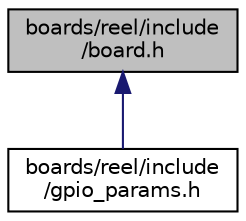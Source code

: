 digraph "boards/reel/include/board.h"
{
 // LATEX_PDF_SIZE
  edge [fontname="Helvetica",fontsize="10",labelfontname="Helvetica",labelfontsize="10"];
  node [fontname="Helvetica",fontsize="10",shape=record];
  Node1 [label="boards/reel/include\l/board.h",height=0.2,width=0.4,color="black", fillcolor="grey75", style="filled", fontcolor="black",tooltip="Board specific configuration for the Phytec 'reel board'."];
  Node1 -> Node2 [dir="back",color="midnightblue",fontsize="10",style="solid",fontname="Helvetica"];
  Node2 [label="boards/reel/include\l/gpio_params.h",height=0.2,width=0.4,color="black", fillcolor="white", style="filled",URL="$reel_2include_2gpio__params_8h.html",tooltip="Configuration of SAUL mapped GPIO pins."];
}

